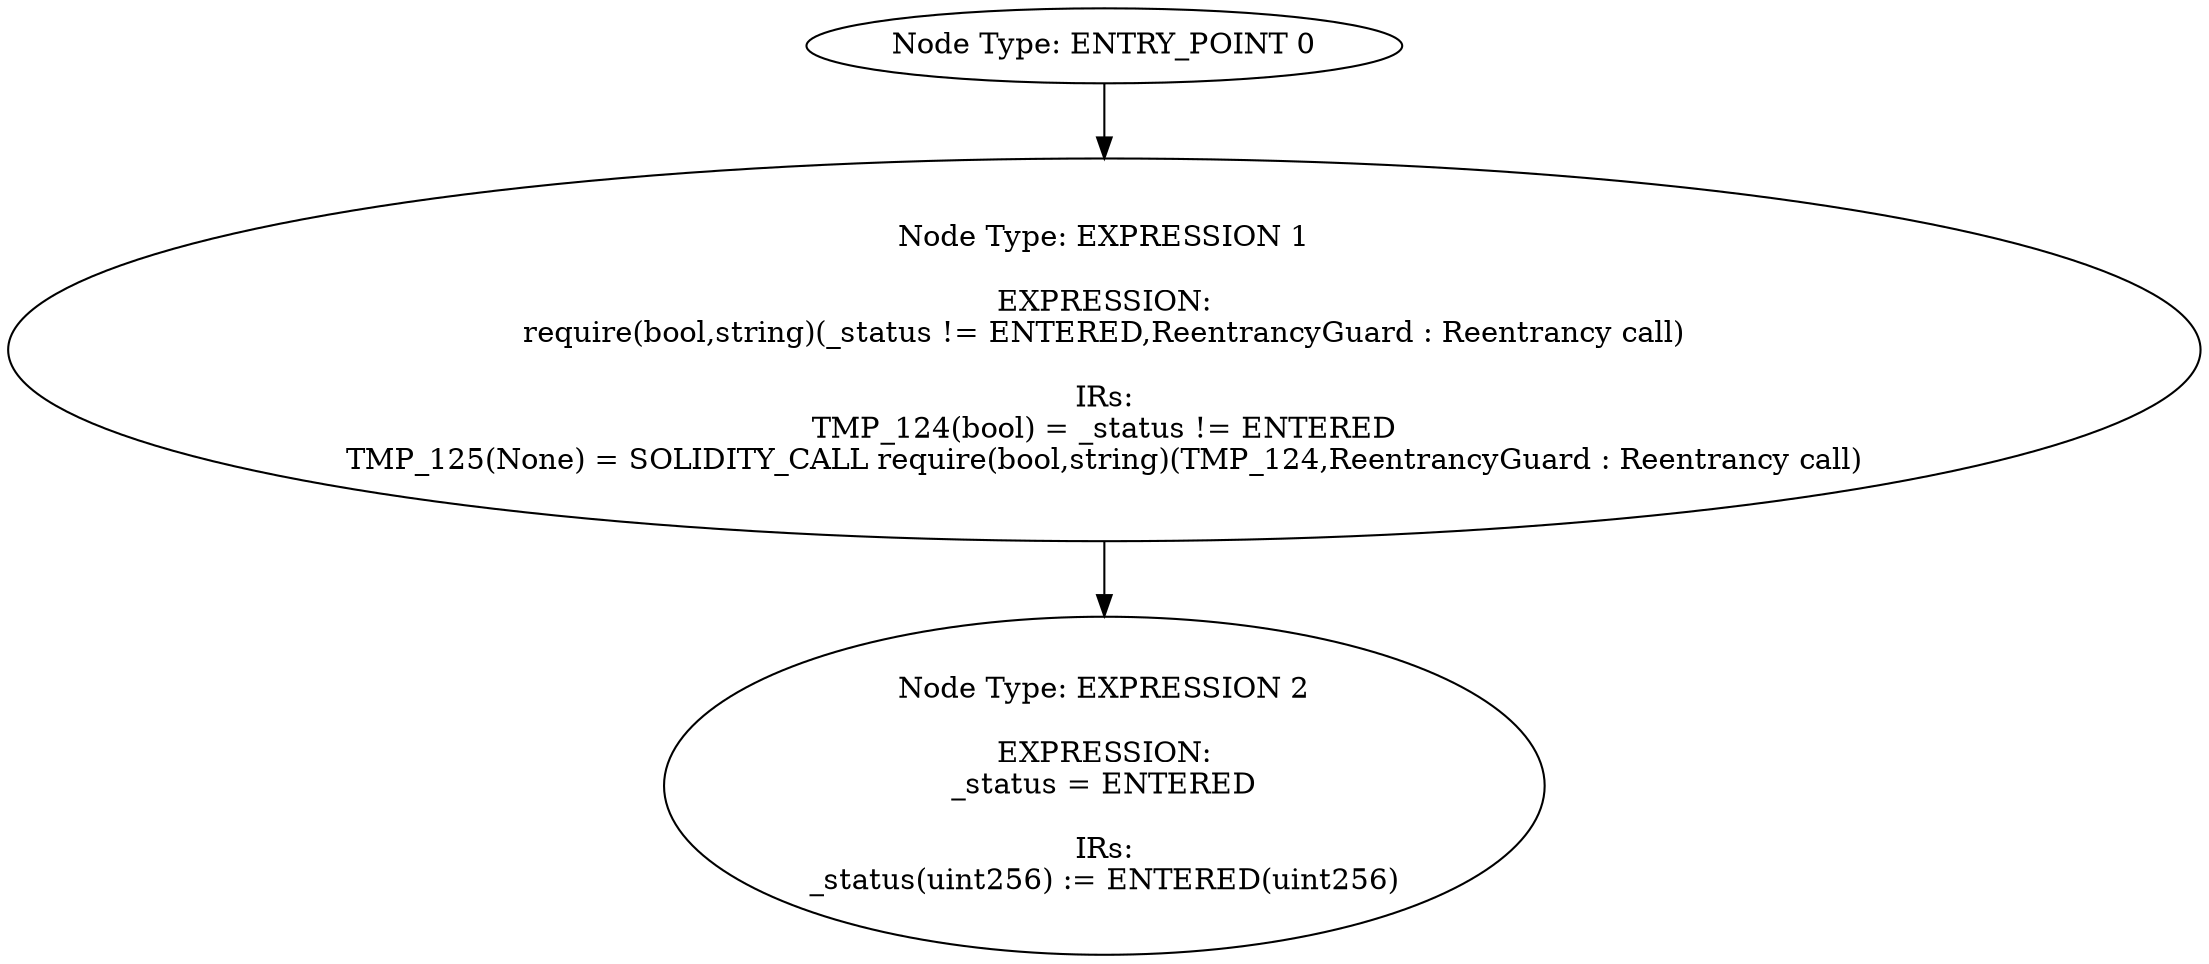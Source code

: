 digraph{
0[label="Node Type: ENTRY_POINT 0
"];
0->1;
1[label="Node Type: EXPRESSION 1

EXPRESSION:
require(bool,string)(_status != ENTERED,ReentrancyGuard : Reentrancy call)

IRs:
TMP_124(bool) = _status != ENTERED
TMP_125(None) = SOLIDITY_CALL require(bool,string)(TMP_124,ReentrancyGuard : Reentrancy call)"];
1->2;
2[label="Node Type: EXPRESSION 2

EXPRESSION:
_status = ENTERED

IRs:
_status(uint256) := ENTERED(uint256)"];
}
